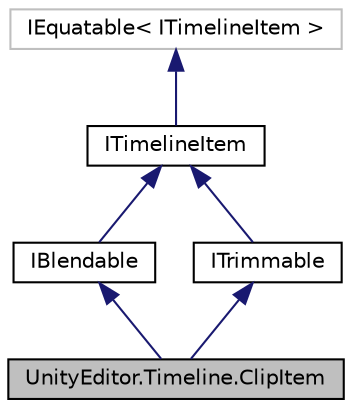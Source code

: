 digraph "UnityEditor.Timeline.ClipItem"
{
 // LATEX_PDF_SIZE
  edge [fontname="Helvetica",fontsize="10",labelfontname="Helvetica",labelfontsize="10"];
  node [fontname="Helvetica",fontsize="10",shape=record];
  Node1 [label="UnityEditor.Timeline.ClipItem",height=0.2,width=0.4,color="black", fillcolor="grey75", style="filled", fontcolor="black",tooltip=" "];
  Node2 -> Node1 [dir="back",color="midnightblue",fontsize="10",style="solid",fontname="Helvetica"];
  Node2 [label="IBlendable",height=0.2,width=0.4,color="black", fillcolor="white", style="filled",URL="$interface_unity_editor_1_1_timeline_1_1_i_blendable.html",tooltip=" "];
  Node3 -> Node2 [dir="back",color="midnightblue",fontsize="10",style="solid",fontname="Helvetica"];
  Node3 [label="ITimelineItem",height=0.2,width=0.4,color="black", fillcolor="white", style="filled",URL="$interface_unity_editor_1_1_timeline_1_1_i_timeline_item.html",tooltip=" "];
  Node4 -> Node3 [dir="back",color="midnightblue",fontsize="10",style="solid",fontname="Helvetica"];
  Node4 [label="IEquatable\< ITimelineItem \>",height=0.2,width=0.4,color="grey75", fillcolor="white", style="filled",tooltip=" "];
  Node5 -> Node1 [dir="back",color="midnightblue",fontsize="10",style="solid",fontname="Helvetica"];
  Node5 [label="ITrimmable",height=0.2,width=0.4,color="black", fillcolor="white", style="filled",URL="$interface_unity_editor_1_1_timeline_1_1_i_trimmable.html",tooltip=" "];
  Node3 -> Node5 [dir="back",color="midnightblue",fontsize="10",style="solid",fontname="Helvetica"];
}
